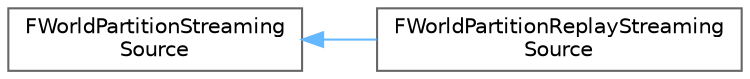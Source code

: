 digraph "Graphical Class Hierarchy"
{
 // INTERACTIVE_SVG=YES
 // LATEX_PDF_SIZE
  bgcolor="transparent";
  edge [fontname=Helvetica,fontsize=10,labelfontname=Helvetica,labelfontsize=10];
  node [fontname=Helvetica,fontsize=10,shape=box,height=0.2,width=0.4];
  rankdir="LR";
  Node0 [id="Node000000",label="FWorldPartitionStreaming\lSource",height=0.2,width=0.4,color="grey40", fillcolor="white", style="filled",URL="$d0/d3b/structFWorldPartitionStreamingSource.html",tooltip="Streaming Source Priority."];
  Node0 -> Node1 [id="edge5235_Node000000_Node000001",dir="back",color="steelblue1",style="solid",tooltip=" "];
  Node1 [id="Node000001",label="FWorldPartitionReplayStreaming\lSource",height=0.2,width=0.4,color="grey40", fillcolor="white", style="filled",URL="$de/d2d/structFWorldPartitionReplayStreamingSource.html",tooltip=" "];
}
